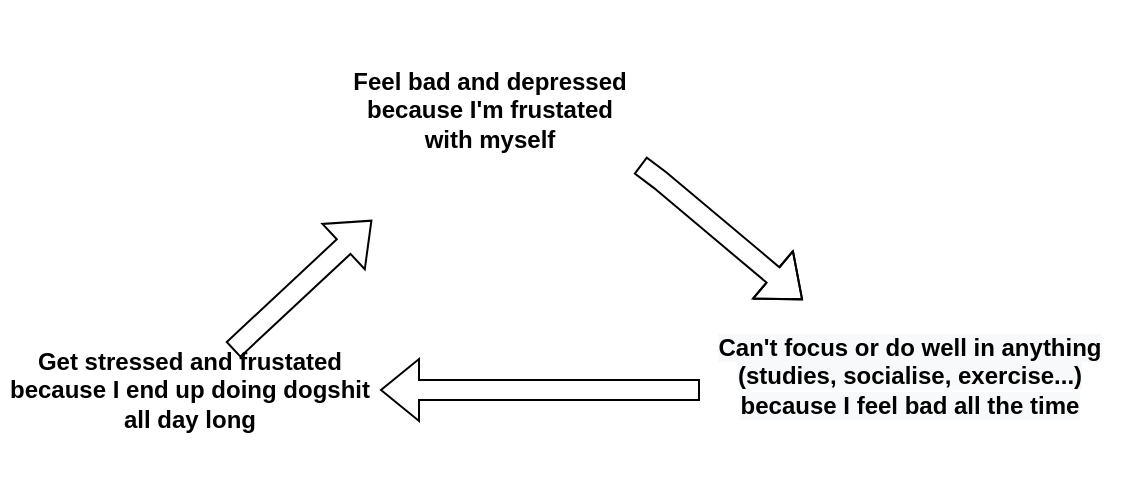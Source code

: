 <mxfile version="20.6.0" type="github">
  <diagram id="jD21SRNAF7y0qAgWIuYm" name="Page-1">
    <mxGraphModel dx="1362" dy="312" grid="1" gridSize="10" guides="1" tooltips="1" connect="1" arrows="1" fold="1" page="1" pageScale="1" pageWidth="900" pageHeight="1600" background="#FFFFFF" math="0" shadow="0">
      <root>
        <mxCell id="0" />
        <mxCell id="1" parent="0" />
        <mxCell id="yfO3HWTPzGOLnLA_5dYO-1" value="&lt;b&gt;Feel bad and depressed because I&#39;m frustated with myself&lt;/b&gt;" style="text;html=1;strokeColor=none;fillColor=none;align=center;verticalAlign=middle;whiteSpace=wrap;rounded=0;" vertex="1" parent="1">
          <mxGeometry x="120" y="40" width="150" height="110" as="geometry" />
        </mxCell>
        <mxCell id="yfO3HWTPzGOLnLA_5dYO-4" value="&#xa;&lt;b style=&quot;color: rgb(0, 0, 0); font-family: Helvetica; font-size: 12px; font-style: normal; font-variant-ligatures: normal; font-variant-caps: normal; letter-spacing: normal; orphans: 2; text-align: center; text-indent: 0px; text-transform: none; widows: 2; word-spacing: 0px; -webkit-text-stroke-width: 0px; background-color: rgb(248, 249, 250); text-decoration-thickness: initial; text-decoration-style: initial; text-decoration-color: initial;&quot;&gt;Can&#39;t focus or do well in anything (studies, socialise, exercise...)&lt;br&gt;because I feel bad all the time&lt;/b&gt;&#xa;&#xa;" style="text;html=1;strokeColor=none;fillColor=none;align=center;verticalAlign=middle;whiteSpace=wrap;rounded=0;" vertex="1" parent="1">
          <mxGeometry x="300" y="190" width="210" height="90" as="geometry" />
        </mxCell>
        <mxCell id="yfO3HWTPzGOLnLA_5dYO-5" value="&lt;b&gt;Get stressed and frustated because I end up doing dogshit all day long&lt;/b&gt;" style="text;html=1;align=center;verticalAlign=middle;whiteSpace=wrap;rounded=0;" vertex="1" parent="1">
          <mxGeometry x="-50" y="215" width="190" height="40" as="geometry" />
        </mxCell>
        <mxCell id="yfO3HWTPzGOLnLA_5dYO-7" value="" style="shape=flexArrow;endArrow=classic;html=1;rounded=0;exitX=1;exitY=0.75;exitDx=0;exitDy=0;fillColor=#FFFFFF;gradientColor=none;" edge="1" parent="1" source="yfO3HWTPzGOLnLA_5dYO-1" target="yfO3HWTPzGOLnLA_5dYO-4">
          <mxGeometry width="50" height="50" relative="1" as="geometry">
            <mxPoint x="220" y="230" as="sourcePoint" />
            <mxPoint x="270" y="180" as="targetPoint" />
            <Array as="points">
              <mxPoint x="280" y="130" />
            </Array>
          </mxGeometry>
        </mxCell>
        <mxCell id="yfO3HWTPzGOLnLA_5dYO-8" value="" style="shape=flexArrow;endArrow=classic;html=1;rounded=0;strokeColor=#FFFFFF;" edge="1" parent="1" source="yfO3HWTPzGOLnLA_5dYO-4" target="yfO3HWTPzGOLnLA_5dYO-5">
          <mxGeometry width="50" height="50" relative="1" as="geometry">
            <mxPoint x="220" y="280" as="sourcePoint" />
            <mxPoint x="270" y="230" as="targetPoint" />
          </mxGeometry>
        </mxCell>
        <mxCell id="yfO3HWTPzGOLnLA_5dYO-9" value="" style="shape=flexArrow;endArrow=classic;html=1;rounded=0;" edge="1" parent="1" source="yfO3HWTPzGOLnLA_5dYO-5" target="yfO3HWTPzGOLnLA_5dYO-1">
          <mxGeometry width="50" height="50" relative="1" as="geometry">
            <mxPoint x="220" y="280" as="sourcePoint" />
            <mxPoint x="270" y="230" as="targetPoint" />
          </mxGeometry>
        </mxCell>
        <mxCell id="yfO3HWTPzGOLnLA_5dYO-10" value="" style="shape=flexArrow;endArrow=classic;html=1;rounded=0;strokeColor=#000000;fillColor=none;gradientColor=none;" edge="1" parent="1" source="yfO3HWTPzGOLnLA_5dYO-4" target="yfO3HWTPzGOLnLA_5dYO-5">
          <mxGeometry width="50" height="50" relative="1" as="geometry">
            <mxPoint x="220" y="230" as="sourcePoint" />
            <mxPoint x="270" y="180" as="targetPoint" />
          </mxGeometry>
        </mxCell>
      </root>
    </mxGraphModel>
  </diagram>
</mxfile>

